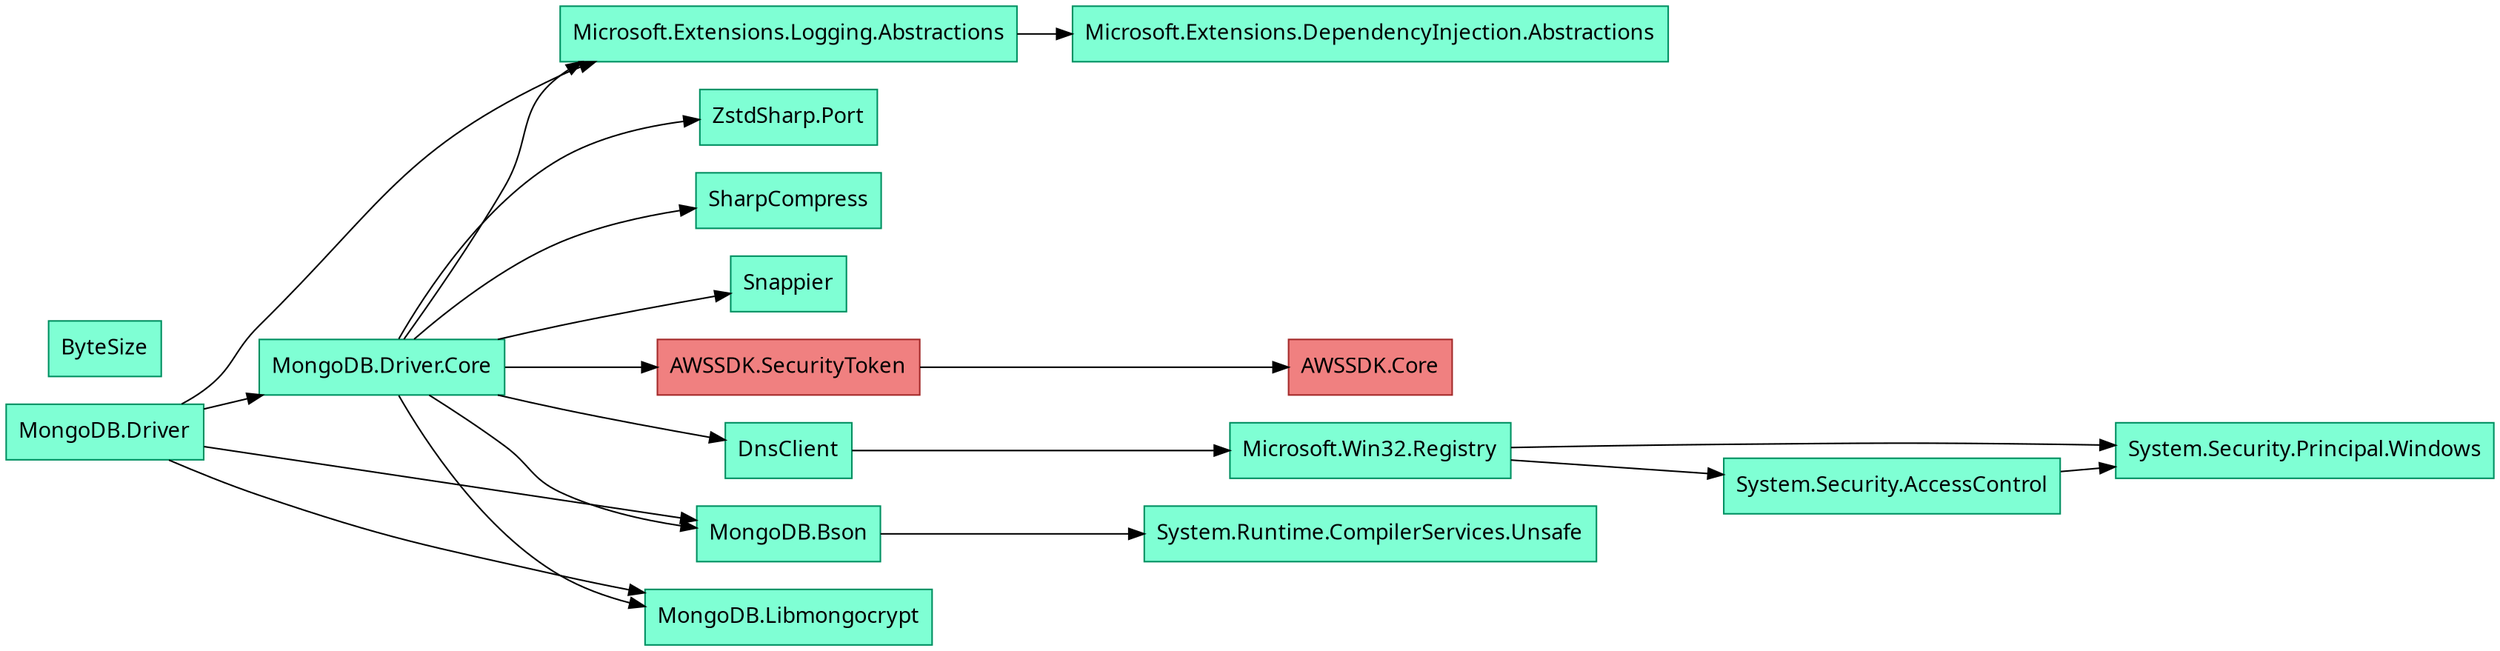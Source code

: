 # Generated by https://github.com/0xced/Chisel

digraph
{
  rankdir=LR
  node [ fontname = "Segoe UI, sans-serif", shape = box, style = filled, fillcolor = aquamarine, color = "#009061" ]

  "AWSSDK.SecurityToken" -> "AWSSDK.Core"
  "DnsClient" -> "Microsoft.Win32.Registry"
  "Microsoft.Extensions.Logging.Abstractions" -> "Microsoft.Extensions.DependencyInjection.Abstractions"
  "Microsoft.Win32.Registry" -> "System.Security.AccessControl"
  "Microsoft.Win32.Registry" -> "System.Security.Principal.Windows"
  "MongoDB.Bson" -> "System.Runtime.CompilerServices.Unsafe"
  "MongoDB.Driver" -> "Microsoft.Extensions.Logging.Abstractions"
  "MongoDB.Driver" -> "MongoDB.Bson"
  "MongoDB.Driver" -> "MongoDB.Driver.Core"
  "MongoDB.Driver" -> "MongoDB.Libmongocrypt"
  "MongoDB.Driver.Core" -> "AWSSDK.SecurityToken"
  "MongoDB.Driver.Core" -> "DnsClient"
  "MongoDB.Driver.Core" -> "Microsoft.Extensions.Logging.Abstractions"
  "MongoDB.Driver.Core" -> "MongoDB.Bson"
  "MongoDB.Driver.Core" -> "MongoDB.Libmongocrypt"
  "MongoDB.Driver.Core" -> "SharpCompress"
  "MongoDB.Driver.Core" -> "Snappier"
  "MongoDB.Driver.Core" -> "ZstdSharp.Port"
  "System.Security.AccessControl" -> "System.Security.Principal.Windows"

  "AWSSDK.Core" [ fillcolor = lightcoral, color = "#A42A2A" ]
  "AWSSDK.SecurityToken" [ fillcolor = lightcoral, color = "#A42A2A" ]
  "ByteSize"
  "DnsClient"
  "Microsoft.Extensions.DependencyInjection.Abstractions"
  "Microsoft.Extensions.Logging.Abstractions"
  "Microsoft.Win32.Registry"
  "MongoDB.Bson"
  "MongoDB.Driver"
  "MongoDB.Driver.Core"
  "MongoDB.Libmongocrypt"
  "SharpCompress"
  "Snappier"
  "System.Runtime.CompilerServices.Unsafe"
  "System.Security.AccessControl"
  "System.Security.Principal.Windows"
  "ZstdSharp.Port"
}
